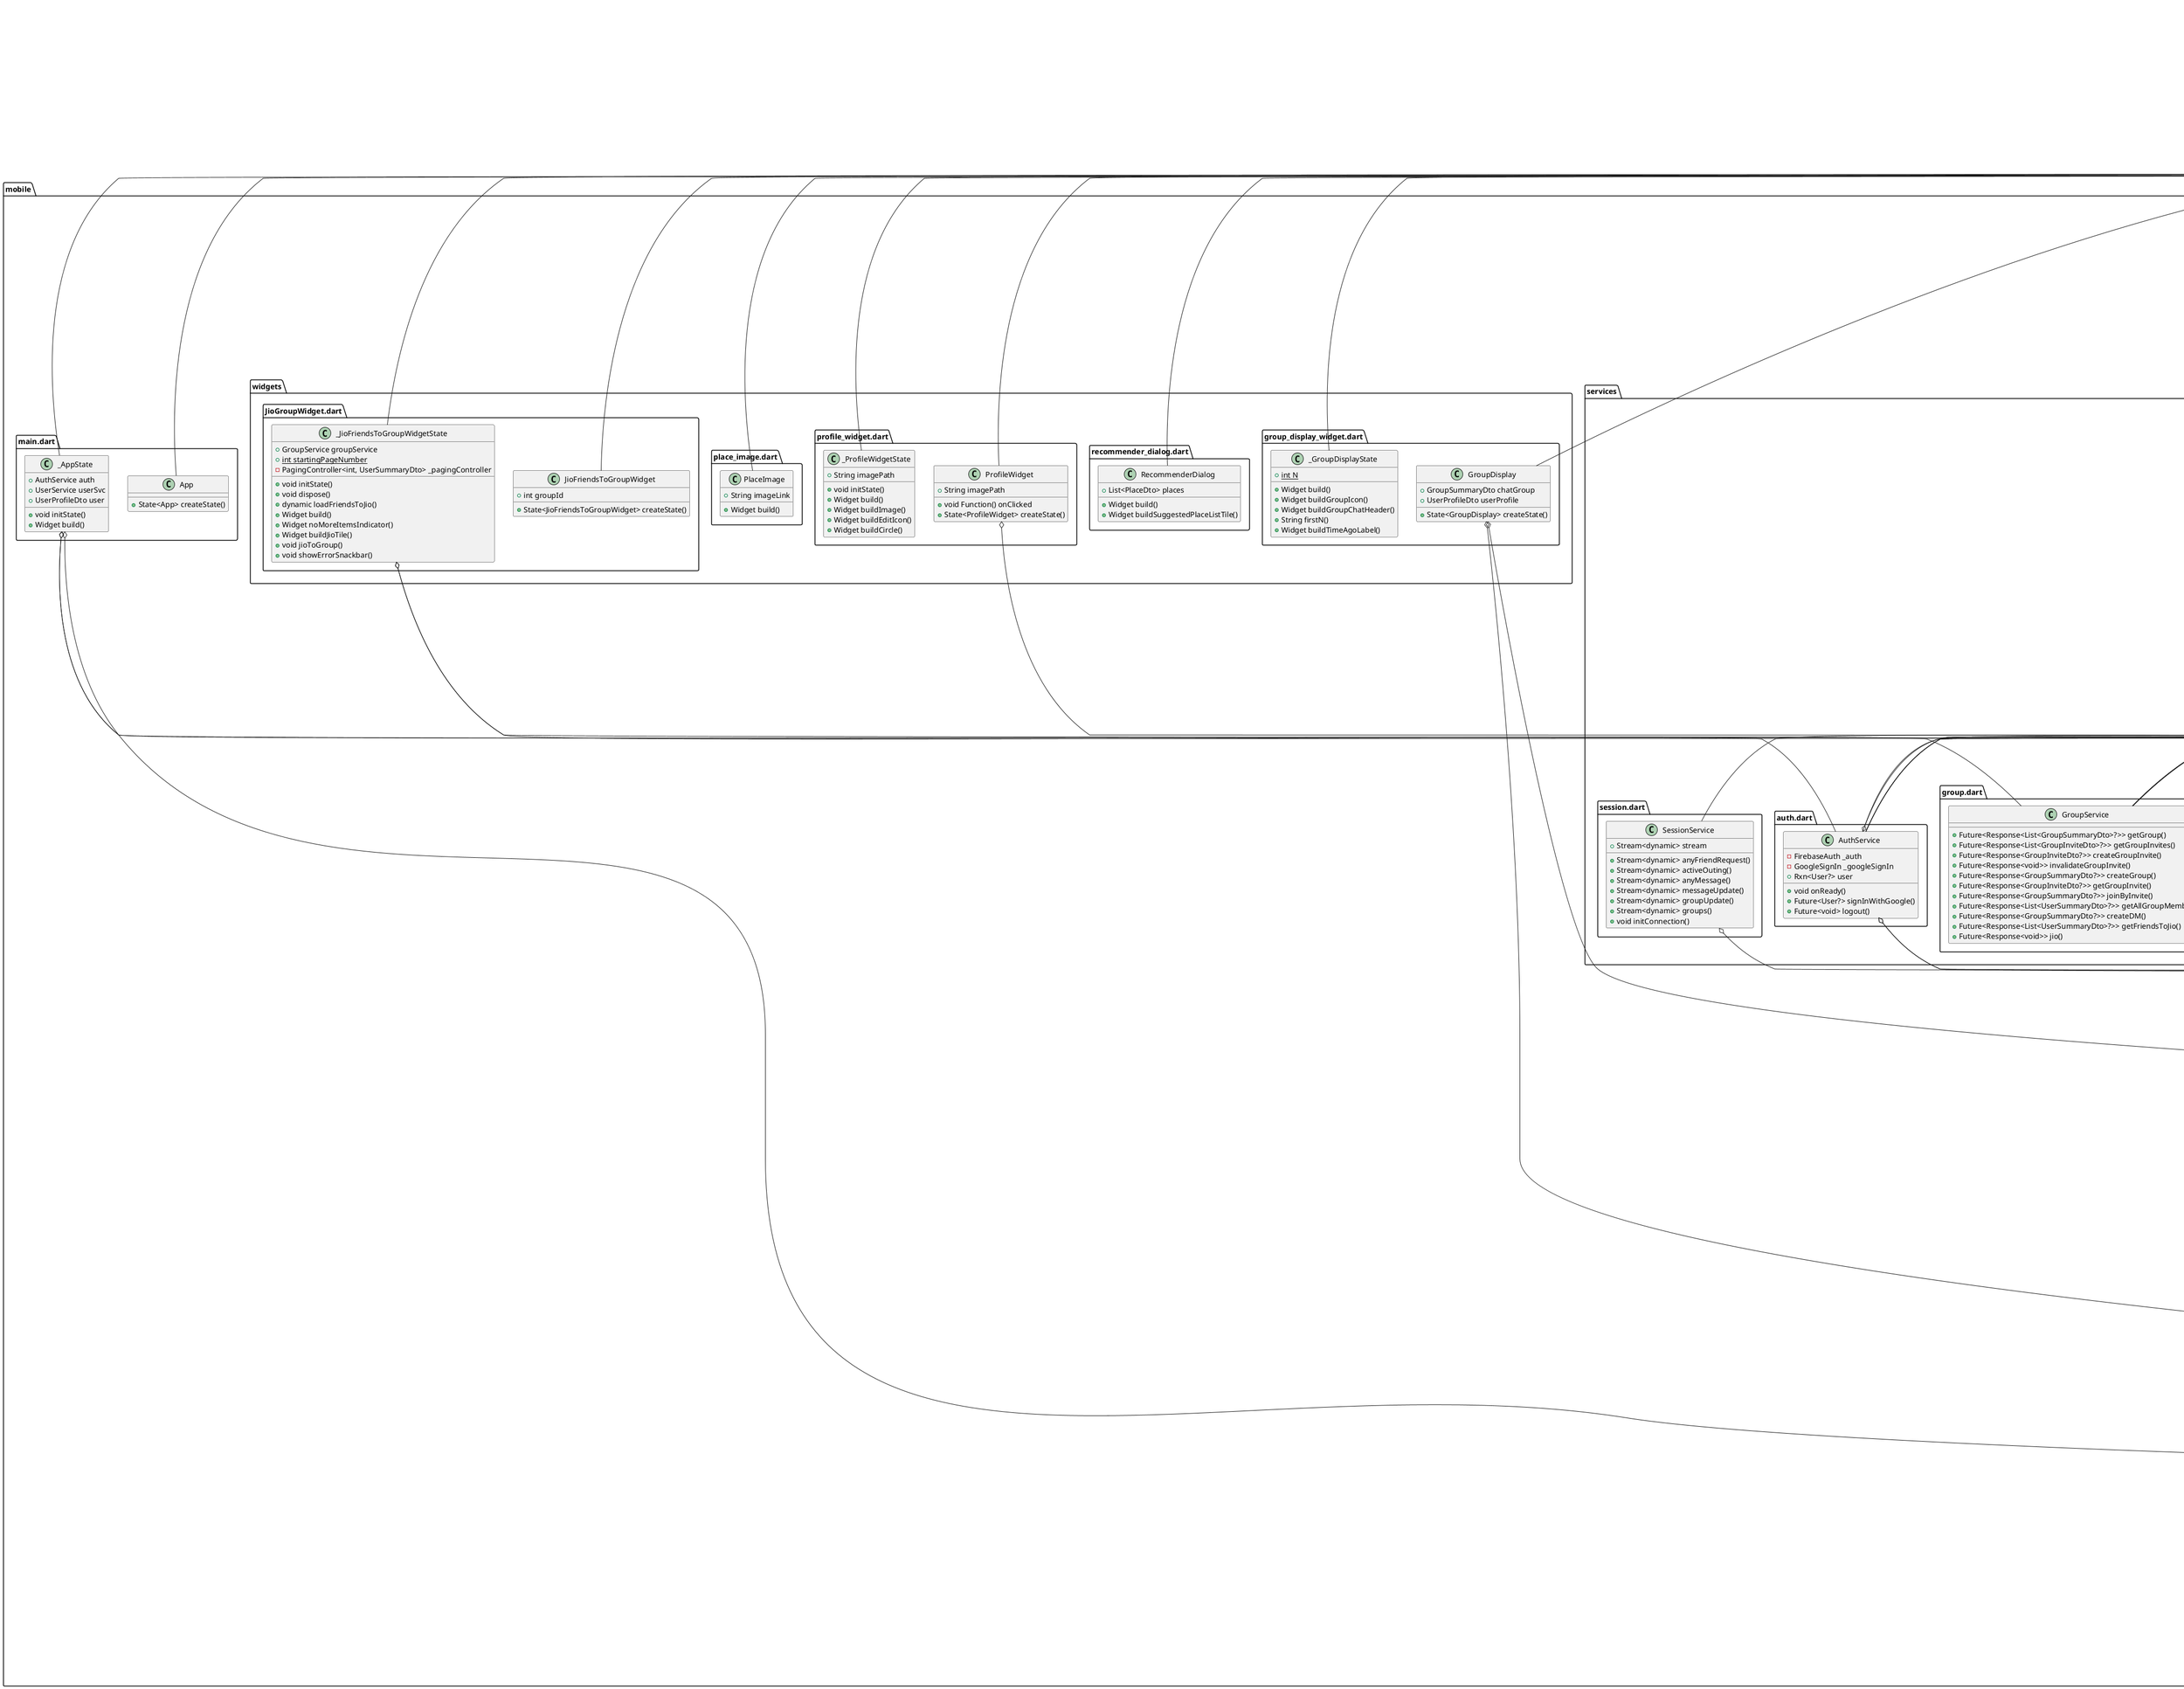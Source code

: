 @startuml
set namespaceSeparator ::

class "mobile::dto::review.dart::CreateReviewDto" {
  +int placeId
  +String content
  +int rating
  +Map<String, dynamic> toJson()
}

class "mobile::dto::review.dart::ReviewDto" {
  +int id
  +UserSummaryDto user
  +PlaceDto placeDto
  +String content
  +int rating
}

"mobile::dto::review.dart::ReviewDto" o-- "mobile::dto::user.dart::UserSummaryDto"
"mobile::dto::review.dart::ReviewDto" o-- "mobile::dto::place.dart::PlaceDto"

class "mobile::dto::review.dart::SearchForReviewsDto" {
  +int placeId
  +int page
  +Map<String, dynamic> toJson()
}

class "mobile::dto::review.dart::SearchForReviewsByUserDto" {
  +int userId
  +int page
  +Map<String, dynamic> toJson()
}

class "mobile::dto::review.dart::GetOverallReviewDto" {
  +int placeId
  +Map<String, dynamic> toJson()
}

class "mobile::dto::review.dart::OverallReviewDto" {
  +double overallRating
  +int numRatings
}

class "mobile::dto::group.dart::GroupSummaryDto" {
  +int id
  +String name
  +String imageLink
  +String description
  +MessageDto? lastSeenMessage
  +int? unreadMessageCount
  +bool isDm
  +Map<String, dynamic> toJson()
}

"mobile::dto::group.dart::GroupSummaryDto" o-- "mobile::dto::chat.dart::MessageDto"

class "mobile::dto::group.dart::CreateGroupDto" {
  +String name
  +String description
  +Uint8List image
  +Map<String, dynamic> toJson()
}

"mobile::dto::group.dart::CreateGroupDto" o-- "dart::typed_data::Uint8List"

class "mobile::dto::group.dart::RefGroupDto" {
  +int groupId
  +Map<String, dynamic> toJson()
}

class "mobile::dto::group.dart::JioFriendsDto" {
  +int groupId
  +int page
  +Map<String, dynamic> toJson()
}

class "mobile::dto::group.dart::JioToGroupDto" {
  +int userId
  +int groupId
  +Map<String, dynamic> toJson()
}

class "mobile::dto::outing.dart::CreateOutingDto" {
  +String name
  +String description
  +int groupId
  +String start
  +String end
  +String voteDeadline
  +Map<String, dynamic> toJson()
}

class "mobile::dto::outing.dart::OutingDto" {
  +int id
  +String name
  +String description
  +int groupId
  +String start
  +String end
  +List<List<OutingStepDto>> steps
  +String voteDeadline
}

class "mobile::dto::outing.dart::GetActiveOutingDto" {
  +int groupId
  +Map<String, dynamic> toJson()
}

class "mobile::dto::user.dart::CreateUserDto" {
  +String name
  +String nickname
  +String gender
  +String town
  +String firebaseToken
  +List<String?> attractions
  +List<String?> food
  +Uint8List image
  +Map<String, dynamic> toJson()
}

"mobile::dto::user.dart::CreateUserDto" o-- "dart::typed_data::Uint8List"

class "mobile::dto::user.dart::CheckUserNameResultDto" {
  +bool isUnique
}

class "mobile::dto::user.dart::UserSummaryDto" {
  +int id
  +String username
  +String name
  +String imageLink
}

class "mobile::dto::user.dart::UserProfileDto" {
  +int id
  +String username
  +String name
  +String imageLink
  +int postCount
  +int reviewCount
  +int friendCount
}

class "mobile::dto::user.dart::SearchUsersDto" {
  +int page
  +String query
  +Map<String, dynamic> toJson()
}

class "mobile::dto::user.dart::UserRefDto" {
  +int id
  +Map<String, dynamic> toJson()
}

class "mobile::dto::outing_step.dart::CreateOutingStepDto" {
  +String description
  +int outingId
  +int placeId
  +String start
  +String end
  +Map<String, dynamic> toJson()
}

class "mobile::dto::outing_step.dart::OutingStepVoteDto" {
  +bool vote
  +UserSummaryDto userSummaryDto
  {static} +List<OutingStepVoteDto> fromJsonToList()
}

"mobile::dto::outing_step.dart::OutingStepVoteDto" o-- "mobile::dto::user.dart::UserSummaryDto"

class "mobile::dto::outing_step.dart::OutingStepDto" {
  +int id
  +int outingId
  +PlaceDto place
  +String description
  +String start
  +String end
  +List<OutingStepVoteDto> outingStepVoteDtos
  {static} +List<List<OutingStepDto>> fromJsonToList()
}

"mobile::dto::outing_step.dart::OutingStepDto" o-- "mobile::dto::place.dart::PlaceDto"

class "mobile::dto::place.dart::Point" {
  +double latitude
  +double longitude
  +Map<String, dynamic> toJson()
}

class "mobile::dto::place.dart::PlaceDto" {
  +int id
  +String name
  +String about
  +String formattedAddress
  +String imageLink
  +String location
  +PlaceType placeType
  +Point position
}

"mobile::dto::place.dart::PlaceDto" o-- "mobile::dto::place.dart::PlaceType"
"mobile::dto::place.dart::PlaceDto" o-- "mobile::dto::place.dart::Point"

class "mobile::dto::place.dart::PlaceType" {
  +int index
  {static} +List<PlaceType> values
  {static} +PlaceType attraction
}

"mobile::dto::place.dart::PlaceType" o-- "mobile::dto::place.dart::PlaceType"
"dart::core::Enum" <|-- "mobile::dto::place.dart::PlaceType"

class "mobile::dto::posts.dart::PostDto" {
  +int id
  +UserSummaryDto user
  +OutingStepDto outingStep
  +String text
  +String imageLink
  +DateTime postedAt
}

"mobile::dto::posts.dart::PostDto" o-- "mobile::dto::user.dart::UserSummaryDto"
"mobile::dto::posts.dart::PostDto" o-- "mobile::dto::outing_step.dart::OutingStepDto"

class "mobile::dto::posts.dart::CreatePostDto" {
  +int outingStepId
  +String text
  +Uint8List image
  +Map<String, dynamic> toJson()
}

"mobile::dto::posts.dart::CreatePostDto" o-- "dart::typed_data::Uint8List"

class "mobile::dto::messages.dart::MessageDto" {
  +int id
  +DateTime sentAt
  +String content
  +UserSummaryDto user
}

"mobile::dto::messages.dart::MessageDto" o-- "mobile::dto::user.dart::UserSummaryDto"

class "mobile::dto::group_invite.dart::GroupInviteDto" {
  +String id
  +DateTime expiry
  +String url
  +num groupId
}

class "mobile::dto::group_invite.dart::CreateGroupInviteDto" {
  +ExpiryOption expiryOption
  +num groupId
  +Map<String, dynamic> toJson()
}

"mobile::dto::group_invite.dart::CreateGroupInviteDto" o-- "mobile::dto::group_invite.dart::ExpiryOption"

class "mobile::dto::group_invite.dart::ExpiryOption" {
  +int index
  {static} +List<ExpiryOption> values
  {static} +ExpiryOption OneHour
}

"mobile::dto::group_invite.dart::ExpiryOption" o-- "mobile::dto::group_invite.dart::ExpiryOption"
"dart::core::Enum" <|-- "mobile::dto::group_invite.dart::ExpiryOption"

class "mobile::dto::friends.dart::FriendRequestDto" {
  +UserSummaryDto from
}

"mobile::dto::friends.dart::FriendRequestDto" o-- "mobile::dto::user.dart::UserSummaryDto"

class "mobile::dto::friends.dart::FriendRequestRefDto" {
  +int userId
  +Map<String, dynamic> toJson()
}

class "mobile::dto::friends.dart::CreateFriendRequestDto" {
  +int userId
  +Map<String, dynamic> toJson()
}

class "mobile::dto::chat.dart::MessageDto" {
  +String content
  +String sentAt
  +UserSummaryDto user
}

"mobile::dto::chat.dart::MessageDto" o-- "mobile::dto::user.dart::UserSummaryDto"

class "mobile::dto::chat.dart::SendMessageDto" {
  +String content
  +int groupId
  +Map<String, dynamic> toJson()
}

class "mobile::utils::time.dart::TimeUtil" {
  {static} +String now()
  {static} +String formatForDto()
  {static} +String formatForGroup()
  {static} +String formatDateTimeForSocialPost()
  {static} +String formatForFrontend()
  {static} +DateTime parseFromDto()
}

class "mobile::utils::errors.dart::ErrorManager" {
  {static} +Future<void> showErrorMessage()
  {static} +Future<void> showError()
}

class "mobile::main.dart::App" {
  +State<App> createState()
}

"flutter::src::widgets::framework.dart::StatefulWidget" <|-- "mobile::main.dart::App"

class "mobile::main.dart::_AppState" {
  +AuthService auth
  +UserService userSvc
  +UserProfileDto user
  +void initState()
  +Widget build()
}

"mobile::main.dart::_AppState" o-- "mobile::services::auth.dart::AuthService"
"mobile::main.dart::_AppState" o-- "mobile::services::user.dart::UserService"
"mobile::main.dart::_AppState" o-- "mobile::dto::user.dart::UserProfileDto"
"flutter::src::widgets::framework.dart::State" <|-- "mobile::main.dart::_AppState"

class "mobile::model::chat_message.dart::ChatMessage" {
  +String content
  +String timestamp
  +int byId
  {static} +ChatMessage fromJson()
}

class "mobile::model::outing_steps.dart::OutingStep" {
  +String name
  +String description
  +String imageUrl
  +String whenTimeStart
  +String whenTimeEnd
  +String estimatedTime
}

class "mobile::model::chat_group.dart::ChatGroup" {
  +String groupId
  +String groupName
  +String mostRecentText
  +String time
  +String photoUrl
  +String description
  +bool isMessageRead
  +List<ChatMessage> messages
  {static} +ChatGroup fromJson()
  {static} +List<ChatMessage> getChatMessages()
  +String toString()
}

class "mobile::model::group.dart::GroupSummaryInfo" {
  +int id
  +String name
  +String description
}

class "mobile::model::group.dart::GroupInfo" {
  +UserSummaryDto owner
  +List<UserSummaryDto> members
  +LocationInfo currentLocation
  +bool isInOuting()
}

"mobile::model::group.dart::GroupInfo" o-- "mobile::dto::user.dart::UserSummaryDto"
"mobile::model::group.dart::GroupInfo" o-- "mobile::model::location.dart::LocationInfo"

class "mobile::model::review_info.dart::ReviewInfo" {
  +UserSummaryDto user
  +String content
  +LocationInfo location
}

"mobile::model::review_info.dart::ReviewInfo" o-- "mobile::dto::user.dart::UserSummaryDto"
"mobile::model::review_info.dart::ReviewInfo" o-- "mobile::model::location.dart::LocationInfo"

class "mobile::model::message.dart::MessageInfo" {
  +String content
}

class "mobile::model::chat_user.dart::ChatUser" {
  +String id
  +String photoUrl
  +String displayName
  +String phoneNumber
  +String aboutMe
  {static} +ChatUser fromJson()
}

class "mobile::model::location.dart::LocationInfo" {
  +String name
  +String imageUrl
}

class "mobile::model::outing_list.dart::Outing" {
  +List<OutingStep> outingSteps
  +int currentOuting
  +String name
  +String description
  +OutingStep getOutingStep()
  +int size()
}

class "mobile::pages::social_feed.dart::SocialFeedPage" {
  +Future<Response<List<PostDto>?>> Function(int) loadPosts
  +State<SocialFeedPage> createState()
}

"mobile::pages::social_feed.dart::SocialFeedPage" o-- "null::Future<Response<List<PostDto>>> Function(int)"
"flutter::src::widgets::framework.dart::StatefulWidget" <|-- "mobile::pages::social_feed.dart::SocialFeedPage"

class "mobile::pages::social_feed.dart::_SocialFeedPageState" {
  +Widget build()
}

"flutter::src::widgets::framework.dart::State" <|-- "mobile::pages::social_feed.dart::_SocialFeedPageState"

class "mobile::pages::social_feed.dart::SocialFeed" {
  +Future<Response<List<PostDto>?>> Function(int) loadPosts
  +State<SocialFeed> createState()
}

"mobile::pages::social_feed.dart::SocialFeed" o-- "null::Future<Response<List<PostDto>>> Function(int)"
"flutter::src::widgets::framework.dart::StatefulWidget" <|-- "mobile::pages::social_feed.dart::SocialFeed"

class "mobile::pages::social_feed.dart::_SocialFeedState" {
  {static} +int startingPageNumber
  -PagingController<int, PostDto> _pagingController
  +void initState()
  +void dispose()
  +void loadPosts()
  +Widget build()
  +Widget noMoreItemsIndicator()
}

"mobile::pages::social_feed.dart::_SocialFeedState" o-- "infinite_scroll_pagination::src::core::paging_controller.dart::PagingController<int, PostDto>"
"flutter::src::widgets::framework.dart::State" <|-- "mobile::pages::social_feed.dart::_SocialFeedState"

class "mobile::pages::social_post.dart::SocialPost" {
  +PostDto post
  +OutingService outingSvc
  +String formatHeaderContent()
  +Widget buildHeader()
  +Widget buildPicture()
  +Widget buildContent()
  +Widget buildText()
  +Widget build()
}

"mobile::pages::social_post.dart::SocialPost" o-- "mobile::dto::posts.dart::PostDto"
"mobile::pages::social_post.dart::SocialPost" o-- "mobile::services::outing.dart::OutingService"
"flutter::src::widgets::framework.dart::StatelessWidget" <|-- "mobile::pages::social_post.dart::SocialPost"

class "mobile::pages::find_place.dart::FindPlaceWidget" {
  +State<FindPlaceWidget> createState()
}

"flutter::src::widgets::framework.dart::StatefulWidget" <|-- "mobile::pages::find_place.dart::FindPlaceWidget"

class "mobile::pages::find_place.dart::_FindPlaceWidgetState" {
  +PlaceService placeService
  +TextEditingController queryController
  +List<PlaceDto>? results
  +int page
  +dynamic loadResults()
  +dynamic loadResultsForPage()
  +Widget build()
  +Widget buildPlaceMiniTile()
}

"mobile::pages::find_place.dart::_FindPlaceWidgetState" o-- "mobile::services::place.dart::PlaceService"
"mobile::pages::find_place.dart::_FindPlaceWidgetState" o-- "flutter::src::widgets::editable_text.dart::TextEditingController"
"flutter::src::widgets::framework.dart::State" <|-- "mobile::pages::find_place.dart::_FindPlaceWidgetState"

class "mobile::pages::create_group.dart::CreateGroupPage" {
  +UserProfileDto userProfile
  +State<CreateGroupPage> createState()
}

"mobile::pages::create_group.dart::CreateGroupPage" o-- "mobile::dto::user.dart::UserProfileDto"
"flutter::src::widgets::framework.dart::StatefulWidget" <|-- "mobile::pages::create_group.dart::CreateGroupPage"

class "mobile::pages::create_group.dart::_CreateGroupPageState" {
  +GroupService groupService
  +String createGroupName
  +String createGroupDescription
  -GlobalKey<FormFieldState<dynamic>> _groupNameKey
  -GlobalKey<FormFieldState<dynamic>> _groupDescKey
  -Uint8List _imageBytes
  +Size size
  +EdgeInsets textPadding
  +void initState()
  +Widget build()
  +void createGroup()
  +Widget buildCreateGroupNameTextBox()
  +Widget buildCreateGroupDescTextBox()
  +Widget buildCreateGroupConfirmationButton()
  +Widget buildUserImagePicker()
}

"mobile::pages::create_group.dart::_CreateGroupPageState" o-- "mobile::services::group.dart::GroupService"
"mobile::pages::create_group.dart::_CreateGroupPageState" o-- "flutter::src::widgets::framework.dart::GlobalKey<FormFieldState<dynamic>>"
"mobile::pages::create_group.dart::_CreateGroupPageState" o-- "dart::typed_data::Uint8List"
"mobile::pages::create_group.dart::_CreateGroupPageState" o-- "dart::ui::Size"
"mobile::pages::create_group.dart::_CreateGroupPageState" o-- "flutter::src::painting::edge_insets.dart::EdgeInsets"
"flutter::src::widgets::framework.dart::State" <|-- "mobile::pages::create_group.dart::_CreateGroupPageState"

class "mobile::pages::home.dart::HomePage" {
  +UserProfileDto userProfile
  +State<HomePage> createState()
}

"mobile::pages::home.dart::HomePage" o-- "mobile::dto::user.dart::UserProfileDto"
"flutter::src::widgets::framework.dart::StatefulWidget" <|-- "mobile::pages::home.dart::HomePage"

class "mobile::pages::home.dart::_HomePageWidgetState" {
  -int _selectedIndex
  +int currentIndex
  +PostService postService
  -void _onItemTapped()
  +void initState()
  +Future<Response<List<PostDto>?>> loadPosts()
  +Widget getPage()
  +Widget build()
}

"mobile::pages::home.dart::_HomePageWidgetState" o-- "mobile::services::posts.dart::PostService"
"flutter::src::widgets::framework.dart::State" <|-- "mobile::pages::home.dart::_HomePageWidgetState"

class "mobile::pages::take_picture_screen.dart::TakePictureScreen" {
  +CameraDescription camera
  +State<TakePictureScreen> createState()
}

"mobile::pages::take_picture_screen.dart::TakePictureScreen" o-- "camera_platform_interface::src::types::camera_description.dart::CameraDescription"
"flutter::src::widgets::framework.dart::StatefulWidget" <|-- "mobile::pages::take_picture_screen.dart::TakePictureScreen"

class "mobile::pages::take_picture_screen.dart::_TakePictureScreenState" {
  -CameraController _controller
  -Future<void> _initializeControllerFuture
  +void initState()
  +void dispose()
  +Widget build()
}

"mobile::pages::take_picture_screen.dart::_TakePictureScreenState" o-- "camera::src::camera_controller.dart::CameraController"
"flutter::src::widgets::framework.dart::State" <|-- "mobile::pages::take_picture_screen.dart::_TakePictureScreenState"

class "mobile::pages::place_profile_page.dart::PlaceProfilePage" {
  {static} +int MAX_RATING
  +PlaceDto place
  +State<PlaceProfilePage> createState()
}

"mobile::pages::place_profile_page.dart::PlaceProfilePage" o-- "mobile::dto::place.dart::PlaceDto"
"flutter::src::widgets::framework.dart::StatefulWidget" <|-- "mobile::pages::place_profile_page.dart::PlaceProfilePage"

class "mobile::pages::place_profile_page.dart::_PlaceProfilePageState" {
  +ReviewService reviewService
  +OverallReviewDto? overallReviewDto
  +List<ReviewDto> reviews
  +int page
  +TextEditingController textController
  -GlobalKey<FormState> _formKey
  {static} +double EMPTY_RATING
  -double _rating
  {static} +TextStyle OVERALL_RATING_STYLE
  {static} +TextStyle NUM_RATINGS_STYLE
  +Size size
  +void initState()
  +dynamic getOverallReview()
  +dynamic loadReviews()
  +Widget build()
  +Widget buildAboutPlace()
  +Widget buildContent()
  +Widget buildReviewsList()
  +Widget buildReviewListTile()
  +Widget buildReviewDialog()
  +Widget buildButtonBar()
  +Widget buildNavigationButtons()
  +Widget buildWriteReviewButton()
  +Widget buildReviewForm()
  +Future<bool> submitReview()
  +Widget buildEmptyContentWidget()
  +Widget buildRatingWidget()
  +Widget buildRatingBar()
}

"mobile::pages::place_profile_page.dart::_PlaceProfilePageState" o-- "mobile::services::reviews.dart::ReviewService"
"mobile::pages::place_profile_page.dart::_PlaceProfilePageState" o-- "mobile::dto::review.dart::OverallReviewDto"
"mobile::pages::place_profile_page.dart::_PlaceProfilePageState" o-- "flutter::src::widgets::editable_text.dart::TextEditingController"
"mobile::pages::place_profile_page.dart::_PlaceProfilePageState" o-- "flutter::src::widgets::framework.dart::GlobalKey<FormState>"
"mobile::pages::place_profile_page.dart::_PlaceProfilePageState" o-- "flutter::src::painting::text_style.dart::TextStyle"
"mobile::pages::place_profile_page.dart::_PlaceProfilePageState" o-- "dart::ui::Size"
"flutter::src::widgets::framework.dart::State" <|-- "mobile::pages::place_profile_page.dart::_PlaceProfilePageState"

class "mobile::pages::friend_components.dart::FriendComponents" {
  {static} +Widget buildFriendTile()
}

class "mobile::pages::groups_page.dart::GroupsPage" {
  +State<GroupsPage> createState()
}

"flutter::src::widgets::framework.dart::StatefulWidget" <|-- "mobile::pages::groups_page.dart::GroupsPage"

class "mobile::pages::groups_page.dart::_GroupsPageState" {
  +GroupService groupService
  +UserService userService
  +List<GroupSummaryDto> allGroupDtos
  +List<GroupSummaryDto> currentGroupDtos
  +List<ChatGroup> allGroups
  +List<ChatGroup> groups
  +UserProfileDto userProfile
  +int sortFunction()
  +void initState()
  +void dispose()
  +void loadUserInfo()
  +void updateGroups()
  +Widget build()
  +Widget buildHeader()
  +Widget buildSearchBar()
  -void _runFilter()
  +Widget createAddGroupButton()
  +Widget buildGroups()
}

"mobile::pages::groups_page.dart::_GroupsPageState" o-- "mobile::services::group.dart::GroupService"
"mobile::pages::groups_page.dart::_GroupsPageState" o-- "mobile::services::user.dart::UserService"
"mobile::pages::groups_page.dart::_GroupsPageState" o-- "mobile::dto::user.dart::UserProfileDto"
"flutter::src::widgets::framework.dart::State" <|-- "mobile::pages::groups_page.dart::_GroupsPageState"

class "mobile::pages::view_all_outings.dart::ViewAllOutingsPage" {
  +List<OutingDto> pastOutings
  +State<ViewAllOutingsPage> createState()
}

"flutter::src::widgets::framework.dart::StatefulWidget" <|-- "mobile::pages::view_all_outings.dart::ViewAllOutingsPage"

class "mobile::pages::view_all_outings.dart::_ViewAllOutingsPageState" {
  +Widget build()
  +dynamic fmtDate()
  +DateTime pdate()
  +Widget buildOutingCard()
}

"flutter::src::widgets::framework.dart::State" <|-- "mobile::pages::view_all_outings.dart::_ViewAllOutingsPageState"

class "mobile::pages::friends_page.dart::FriendsPage" {
  +int userId
  +State<FriendsPage> createState()
}

"flutter::src::widgets::framework.dart::StatefulWidget" <|-- "mobile::pages::friends_page.dart::FriendsPage"

class "mobile::pages::friends_page.dart::_FriendsPageState" {
  +FriendService friendService
  -List<UserSummaryDto> _friends
  +StreamSubscription<dynamic>? friendRequestSubscriber
  +int currentPage
  +void initState()
  +void dispose()
  -void _loadFriends()
  +Widget build()
  +Widget buildFriendRequestsButton()
  +Widget buildAddFriendButton()
  -void _navigateAndRefresh()
  +Widget buildNoFriendsWidget()
  +Widget buildFriendsList()
}

"mobile::pages::friends_page.dart::_FriendsPageState" o-- "mobile::services::friends.dart::FriendService"
"mobile::pages::friends_page.dart::_FriendsPageState" o-- "dart::async::StreamSubscription<dynamic>"
"flutter::src::widgets::framework.dart::State" <|-- "mobile::pages::friends_page.dart::_FriendsPageState"

class "mobile::pages::friends_page.dart::FriendSearch" {
  +UserService userService
  +FriendService friendService
  +List<UserSummaryDto> results
  {static} +String pending
  {static} +String isSameUser
  {static} +String friendReqExists
  +List<Widget>? buildActions()
  +Widget? buildLeading()
  +Widget buildResults()
  +Widget buildErrorResults()
  +Widget buildNoResults()
  +Widget buildSearchResults()
  +void searchFriends()
  +Widget buildSuggestions()
  +Widget buildUserListTile()
  +Widget buildUserRequestDialog()
  +void sendFriendRequest()
  +void triggerSnackBar()
  +Widget buildUserAvatar()
}

"mobile::pages::friends_page.dart::FriendSearch" o-- "mobile::services::user.dart::UserService"
"mobile::pages::friends_page.dart::FriendSearch" o-- "mobile::services::friends.dart::FriendService"
"flutter::src::material::search.dart::SearchDelegate" <|-- "mobile::pages::friends_page.dart::FriendSearch"

class "mobile::pages::group_chat_page.dart::GroupChatPage" {
  +GroupSummaryDto chatGroup
  +UserProfileDto userProfile
  +State<GroupChatPage> createState()
}

"mobile::pages::group_chat_page.dart::GroupChatPage" o-- "mobile::dto::group.dart::GroupSummaryDto"
"mobile::pages::group_chat_page.dart::GroupChatPage" o-- "mobile::dto::user.dart::UserProfileDto"
"flutter::src::widgets::framework.dart::StatefulWidget" <|-- "mobile::pages::group_chat_page.dart::GroupChatPage"

class "mobile::pages::group_chat_page.dart::_GroupChatPageState" {
  +MessageService messageService
  +OutingService outingService
  +GroupService groupService
  +List<MessageDto> messages
  +OutingDto? activeOuting
  +List<OutingDto> outings
  +ExpiryOption expiryOption
  +List<UserSummaryDto> groupMembers
  +ScrollController scrollController
  +StreamSubscription<dynamic>? messagesForGroupSub
  +StreamSubscription<dynamic>? membersForGroupSub
  {static} +String ABOUT
  {static} +String SEE_PAST_OUTINGS
  {static} +String INVITE_LINK
  {static} +String JIO
  {static} +String KICK
  {static} +String LEAVE
  +void initState()
  +void dispose()
  +void updateMessages()
  +void updateMembers()
  +Future<Response<List<UserSummaryDto>?>> getGroupMembers()
  +Widget build()
  +Widget buildPage()
  +AppBar buildAppBar()
  +Widget buildGroupProfileDialog()
  +Widget buildGroupMemberList()
  +void handleProfile()
  +Widget buildGroupTitle()
  +UserSummaryDto getFriend()
  +Widget buildMenuOptions()
  +List<PopupMenuItem<String>> buildPopUpMenuItems()
  +Widget buildCreateGroupInviteWidget()
  +Widget buildJioGroupWidget()
  +void createGroupInvite()
  +void viewPastOutings()
  +void sendMessage()
}

"mobile::pages::group_chat_page.dart::_GroupChatPageState" o-- "mobile::services::message.dart::MessageService"
"mobile::pages::group_chat_page.dart::_GroupChatPageState" o-- "mobile::services::outing.dart::OutingService"
"mobile::pages::group_chat_page.dart::_GroupChatPageState" o-- "mobile::services::group.dart::GroupService"
"mobile::pages::group_chat_page.dart::_GroupChatPageState" o-- "mobile::dto::outing.dart::OutingDto"
"mobile::pages::group_chat_page.dart::_GroupChatPageState" o-- "mobile::dto::group_invite.dart::ExpiryOption"
"mobile::pages::group_chat_page.dart::_GroupChatPageState" o-- "flutter::src::widgets::scroll_controller.dart::ScrollController"
"mobile::pages::group_chat_page.dart::_GroupChatPageState" o-- "dart::async::StreamSubscription<dynamic>"
"flutter::src::widgets::framework.dart::State" <|-- "mobile::pages::group_chat_page.dart::_GroupChatPageState"

class "mobile::pages::create_outing_page.dart::CreateOutingPage" {
  +int groupId
  +State<CreateOutingPage> createState()
}

"flutter::src::widgets::framework.dart::StatefulWidget" <|-- "mobile::pages::create_outing_page.dart::CreateOutingPage"

class "mobile::pages::create_outing_page.dart::_CreateOutingPageState" {
  +String outingName
  +String outingDesc
  +DateTimeRange? range
  +DateTime? voteDeadline
  +OutingService outingService
  -GlobalKey<FormFieldState<dynamic>> _nameKey
  -GlobalKey<FormFieldState<dynamic>> _descKey
  +OutingDto outing
  +EdgeInsets textPadding
  +Icon before
  +Icon next
  +Widget build()
  +Widget buildFirstPage()
  +Widget buildOutingNameTextBox()
  +Widget buildSelectVoteDeadlineButton()
  +Widget buildOutingDescriptionTextBox()
  +Widget buildDateRangeButton()
  +Widget buildCreateOutingButton()
  +Future<void> createOuting()
}

"mobile::pages::create_outing_page.dart::_CreateOutingPageState" o-- "flutter::src::material::date.dart::DateTimeRange"
"mobile::pages::create_outing_page.dart::_CreateOutingPageState" o-- "mobile::services::outing.dart::OutingService"
"mobile::pages::create_outing_page.dart::_CreateOutingPageState" o-- "flutter::src::widgets::framework.dart::GlobalKey<FormFieldState<dynamic>>"
"mobile::pages::create_outing_page.dart::_CreateOutingPageState" o-- "mobile::dto::outing.dart::OutingDto"
"mobile::pages::create_outing_page.dart::_CreateOutingPageState" o-- "flutter::src::painting::edge_insets.dart::EdgeInsets"
"mobile::pages::create_outing_page.dart::_CreateOutingPageState" o-- "flutter::src::widgets::icon.dart::Icon"
"flutter::src::widgets::framework.dart::State" <|-- "mobile::pages::create_outing_page.dart::_CreateOutingPageState"

class "mobile::pages::outing_page.dart::OutingPage" {
  +OutingDto outing
  +bool isActive
  +State<OutingPage> createState()
}

"mobile::pages::outing_page.dart::OutingPage" o-- "mobile::dto::outing.dart::OutingDto"
"flutter::src::widgets::framework.dart::StatefulWidget" <|-- "mobile::pages::outing_page.dart::OutingPage"

class "mobile::pages::outing_page.dart::_OutingPageState" {
  +int currentVote
  +OutingDto outing
  +bool isActive
  +UserProfileDto thisUser
  +UserService userSvc
  +OutingService outingSvc
  +DateTime currentTime
  +bool showVoting
  +StreamSubscription<dynamic>? timerWaitStream
  +StreamSubscription<dynamic>? actingOutingChangeSub
  +double bottomPadding
  {static} +TextStyle titleStyle
  +void initState()
  +void updateShowVoting()
  +void dispose()
  +dynamic fmtDate()
  +DateTime pdate()
  +Widget buildOutingStepHelp()
  +Widget build()
  +Widget buildVoteDeadlineTimeline()
  +Widget buildOutingStepTimelineTileConflicts()
  +String fmtDateTime()
  +String fmtTime()
  +String dur()
  +String durTill()
  +Widget buildOutingStepTimelineTileNoConflicts()
  +Widget buildVotePart()
  +Widget buildOutingStepCard()
  +Widget buildBottomComponent()
  +Widget buildOutingStepListTileComponent()
  +Widget buildPlaceAddressListTileComponent()
  +Widget buildPlaceImageListTileComponent()
  +Widget buildNotYet()
  +Widget buildInProgressPart()
  +Widget buildStatusPart()
  +Future<void> createPost()
  +Widget buildCompletedPart()
  +Widget buildVoteCompletePart()
  +Widget buildOutingStepTimelineTile()
}

"mobile::pages::outing_page.dart::_OutingPageState" o-- "mobile::dto::outing.dart::OutingDto"
"mobile::pages::outing_page.dart::_OutingPageState" o-- "mobile::dto::user.dart::UserProfileDto"
"mobile::pages::outing_page.dart::_OutingPageState" o-- "mobile::services::user.dart::UserService"
"mobile::pages::outing_page.dart::_OutingPageState" o-- "mobile::services::outing.dart::OutingService"
"mobile::pages::outing_page.dart::_OutingPageState" o-- "dart::async::StreamSubscription<dynamic>"
"mobile::pages::outing_page.dart::_OutingPageState" o-- "flutter::src::painting::text_style.dart::TextStyle"
"flutter::src::widgets::framework.dart::State" <|-- "mobile::pages::outing_page.dart::_OutingPageState"

class "mobile::pages::dev_panel.dart::DevPanelPage" {
  +State<DevPanelPage> createState()
}

"flutter::src::widgets::framework.dart::StatefulWidget" <|-- "mobile::pages::dev_panel.dart::DevPanelPage"

class "mobile::pages::dev_panel.dart::_DevPanelPageState" {
  +AuthService auth
  +UserService user
  +DevPanelService devPanel
  +void initState()
  +Widget build()
  +Widget authWidget()
  +Widget authLoginWidget()
  +Widget authInfoWidget()
}

"mobile::pages::dev_panel.dart::_DevPanelPageState" o-- "mobile::services::auth.dart::AuthService"
"mobile::pages::dev_panel.dart::_DevPanelPageState" o-- "mobile::services::user.dart::UserService"
"mobile::pages::dev_panel.dart::_DevPanelPageState" o-- "mobile::services::dev_panel.dart::DevPanelService"
"flutter::src::widgets::framework.dart::State" <|-- "mobile::pages::dev_panel.dart::_DevPanelPageState"

class "mobile::pages::create_outing_step_page.dart::CreateOutingStepPage" {
  +OutingDto outing
  +PlaceDto? recentPlace
  +State<CreateOutingStepPage> createState()
}

"mobile::pages::create_outing_step_page.dart::CreateOutingStepPage" o-- "mobile::dto::outing.dart::OutingDto"
"mobile::pages::create_outing_step_page.dart::CreateOutingStepPage" o-- "mobile::dto::place.dart::PlaceDto"
"flutter::src::widgets::framework.dart::StatefulWidget" <|-- "mobile::pages::create_outing_step_page.dart::CreateOutingStepPage"

class "mobile::pages::create_outing_step_page.dart::_CreateOutingStepPageState" {
  +String stepDesc
  +DateTime? date
  +TimeRange? timeRange
  +PlaceDto? place
  +OutingService outingService
  +PlaceService placeService
  -GlobalKey<FormFieldState<dynamic>> _descKey
  +EdgeInsets defaultMargin
  {static} +String ERROR_STATUS
  {static} +String ERROR_FINDING
  +List<PlaceDto> foodSuggestions
  +List<PlaceDto> attractionSuggestions
  {static} +double title_gap
  +void initState()
  +dynamic initGeolocator()
  +Widget build()
  +Widget buildFirstPage()
  +Widget buildOutingDescriptionTextBox()
  +Widget buildPlaceSelectionButton()
  +Widget buildSelectPlaceCard()
  +Widget buildChosenPlaceCard()
  +Widget buildSuggestionButton()
  +Widget buildFutureRecommender()
  +Future<Response<List<PlaceDto>?>> getSuggestions()
  +Widget showErrorDialog()
  +Widget buildSuggestionDialog()
  +Widget searchChoosePlaceDialog()
  +dynamic fmtDate()
  +Widget buildDatetimeRangeButton()
  +Widget buildCreateOutingStepButton()
  +Future<void> createOutingStep()
}

"mobile::pages::create_outing_step_page.dart::_CreateOutingStepPageState" o-- "time_range_picker::src::utils.dart::TimeRange"
"mobile::pages::create_outing_step_page.dart::_CreateOutingStepPageState" o-- "mobile::dto::place.dart::PlaceDto"
"mobile::pages::create_outing_step_page.dart::_CreateOutingStepPageState" o-- "mobile::services::outing.dart::OutingService"
"mobile::pages::create_outing_step_page.dart::_CreateOutingStepPageState" o-- "mobile::services::place.dart::PlaceService"
"mobile::pages::create_outing_step_page.dart::_CreateOutingStepPageState" o-- "flutter::src::widgets::framework.dart::GlobalKey<FormFieldState<dynamic>>"
"mobile::pages::create_outing_step_page.dart::_CreateOutingStepPageState" o-- "flutter::src::painting::edge_insets.dart::EdgeInsets"
"flutter::src::widgets::framework.dart::State" <|-- "mobile::pages::create_outing_step_page.dart::_CreateOutingStepPageState"

class "mobile::pages::sign_in.dart::SignInPage" {
  +State<SignInPage> createState()
}

"flutter::src::widgets::framework.dart::StatefulWidget" <|-- "mobile::pages::sign_in.dart::SignInPage"

class "mobile::pages::sign_in.dart::_SignInPageState" {
  +Widget build()
}

"flutter::src::widgets::framework.dart::State" <|-- "mobile::pages::sign_in.dart::_SignInPageState"

class "mobile::pages::sign_in.dart::GoogleSignIn" {
  +GoogleSignInState createState()
}

"flutter::src::widgets::framework.dart::StatefulWidget" <|-- "mobile::pages::sign_in.dart::GoogleSignIn"

class "mobile::pages::sign_in.dart::GoogleSignInState" {
  +bool isLoading
  +AuthService auth
  +UserService userSvc
  +void initState()
  +Widget build()
}

"mobile::pages::sign_in.dart::GoogleSignInState" o-- "mobile::services::auth.dart::AuthService"
"mobile::pages::sign_in.dart::GoogleSignInState" o-- "mobile::services::user.dart::UserService"
"flutter::src::widgets::framework.dart::State" <|-- "mobile::pages::sign_in.dart::GoogleSignInState"

class "mobile::pages::sign_up.dart::SignUpPage" {
  +State<SignUpPage> createState()
}

"flutter::src::widgets::framework.dart::StatefulWidget" <|-- "mobile::pages::sign_up.dart::SignUpPage"

class "mobile::pages::sign_up.dart::Debouncer" {
  +int milliseconds
  -Timer? _timer
  +dynamic run()
}

"mobile::pages::sign_up.dart::Debouncer" o-- "dart::async::Timer"

class "mobile::pages::sign_up.dart::_SignUpPageState" {
  -int _formIndex
  +MiscService misc
  +UserService user
  +AuthService auth
  +List<String> towns
  +List<String> genders
  +List<String> attractionTags
  +List<String> foodTags
  +Icon before
  +Icon next
  -Debouncer _usernameDebouncer
  -String? _usernameError
  -String _name
  -String _username
  -String _gender
  -String _town
  -Uint8List _imageBytes
  -List<String?> _attractions
  -List<String?> _food
  +bool attractionsFilledIn
  +bool foodFilledIn
  +bool isFilledIn
  +FutureGroup<Response<List<String>?>> futureGroup
  +Future<Response<List<String>?>> townList
  +Future<Response<List<String>?>> genderList
  +Future<Response<List<String>?>> foodList
  +Future<Response<List<String>?>> attractionList
  +void initState()
  +void refresh()
  +Widget build()
  +void checkStatus()
  +void initializeLateVariables()
  +Widget futureBuilderWelcomePage()
  +Widget buildWelcomePage()
  +Widget buildAccountDetails()
  +Widget buildUserProfile()
  +Widget buildUserImagePickerPage()
  +Widget buildConfirmationPage()
  +Widget buildConfirmationUserDetails()
  +Widget buildAttractionsConfirmationBox()
  +Widget buildAttractionsChipsDisplay()
  +Widget buildFoodConfirmationBox()
  +Widget buildFoodChipsDisplay()
  +void registerUser()
  +Widget buildConfirmationButton()
}

"mobile::pages::sign_up.dart::_SignUpPageState" o-- "mobile::services::misc.dart::MiscService"
"mobile::pages::sign_up.dart::_SignUpPageState" o-- "mobile::services::user.dart::UserService"
"mobile::pages::sign_up.dart::_SignUpPageState" o-- "mobile::services::auth.dart::AuthService"
"mobile::pages::sign_up.dart::_SignUpPageState" o-- "flutter::src::widgets::icon.dart::Icon"
"mobile::pages::sign_up.dart::_SignUpPageState" o-- "mobile::pages::sign_up.dart::Debouncer"
"mobile::pages::sign_up.dart::_SignUpPageState" o-- "dart::typed_data::Uint8List"
"mobile::pages::sign_up.dart::_SignUpPageState" o-- "async::src::future_group.dart::FutureGroup<Response<List<String>>>"
"flutter::src::widgets::framework.dart::State" <|-- "mobile::pages::sign_up.dart::_SignUpPageState"

class "mobile::pages::sign_up.dart::CustomText" {
  +String tag
  +String value
  +String failure
  +Widget build()
}

"flutter::src::widgets::framework.dart::StatelessWidget" <|-- "mobile::pages::sign_up.dart::CustomText"

class "mobile::pages::sign_up_components::fadeindexedstack.dart::FadeIndexedStack" {
  +int index
  +List<Widget> children
  +Duration duration
  +_FadeIndexedStackState createState()
}

"flutter::src::widgets::framework.dart::StatefulWidget" <|-- "mobile::pages::sign_up_components::fadeindexedstack.dart::FadeIndexedStack"

class "mobile::pages::sign_up_components::fadeindexedstack.dart::_FadeIndexedStackState" {
  -AnimationController _controller
  +void didUpdateWidget()
  +void initState()
  +void dispose()
  +Widget build()
}

"mobile::pages::sign_up_components::fadeindexedstack.dart::_FadeIndexedStackState" o-- "flutter::src::animation::animation_controller.dart::AnimationController"
"flutter::src::widgets::framework.dart::State" <|-- "mobile::pages::sign_up_components::fadeindexedstack.dart::_FadeIndexedStackState"
"flutter::src::widgets::ticker_provider.dart::SingleTickerProviderStateMixin" <|-- "mobile::pages::sign_up_components::fadeindexedstack.dart::_FadeIndexedStackState"

class "mobile::pages::sign_up_components::sign_up_welcome.dart::SignUpWelcome" {
  +Widget build()
}

"flutter::src::widgets::framework.dart::StatelessWidget" <|-- "mobile::pages::sign_up_components::sign_up_welcome.dart::SignUpWelcome"

class "mobile::pages::chat_components.dart::ChatComponents" {
  {static} +Color USER_MESSAGE_BACKGROUND
  {static} +Color USER_NAME
  {static} +Color OTHER_MESSAGE_BACKGROUND
  {static} +Color OTHER_NAME
  {static} +Color TEXT_COLOR
  {static} +Color TIMESTAMP_COLOR
  {static} +double verticalPadding
  {static} +Widget buildMessageList()
  {static} +Widget buildMessage()
  {static} +Widget buildUserAvatar()
  {static} +Widget buildMessageBodyComponent()
  {static} +Widget buildMessageUserComponent()
  {static} +Widget buildMessageTimestampComponent()
  {static} +Widget buildInputWidget()
}

"mobile::pages::chat_components.dart::ChatComponents" o-- "dart::ui::Color"

class "mobile::pages::friend_requests_page.dart::FriendRequestPage" {
  +int userId
  +State<FriendRequestPage> createState()
}

"flutter::src::widgets::framework.dart::StatefulWidget" <|-- "mobile::pages::friend_requests_page.dart::FriendRequestPage"

class "mobile::pages::friend_requests_page.dart::_FriendRequestPageState" {
  +FriendService friendService
  -List<FriendRequestDto> _friendRequests
  +StreamSubscription<dynamic>? friendRequestSubscriber
  +int pageNumber
  +void initState()
  +void dispose()
  -void _loadFriendRequests()
  +Widget build()
  +Widget buildContent()
  +Widget buildGridView()
  +Widget buildFriendRequestGridViewItem()
  +void approveFriendRequest()
  +void rejectFriendRequest()
}

"mobile::pages::friend_requests_page.dart::_FriendRequestPageState" o-- "mobile::services::friends.dart::FriendService"
"mobile::pages::friend_requests_page.dart::_FriendRequestPageState" o-- "dart::async::StreamSubscription<dynamic>"
"flutter::src::widgets::framework.dart::State" <|-- "mobile::pages::friend_requests_page.dart::_FriendRequestPageState"

class "mobile::pages::create_post.dart::CreatePostPage" {
  +int outingStepId
  +State<CreatePostPage> createState()
}

"flutter::src::widgets::framework.dart::StatefulWidget" <|-- "mobile::pages::create_post.dart::CreatePostPage"

class "mobile::pages::create_post.dart::_CreatePostPageState" {
  -Uint8List? _imageBytes
  +TextEditingController titleController
  +PostService postSvc
  +Widget build()
  +Widget buildTitleInputWidget()
  +Widget buildImageWidget()
  +Widget buildConfirmationWidget()
  +void obtainImage()
  +Widget buildImageChoice()
  +void showErrorSnackbar()
  +void showOkSnackbar()
}

"mobile::pages::create_post.dart::_CreatePostPageState" o-- "dart::typed_data::Uint8List"
"mobile::pages::create_post.dart::_CreatePostPageState" o-- "flutter::src::widgets::editable_text.dart::TextEditingController"
"mobile::pages::create_post.dart::_CreatePostPageState" o-- "mobile::services::posts.dart::PostService"
"flutter::src::widgets::framework.dart::State" <|-- "mobile::pages::create_post.dart::_CreatePostPageState"

class "mobile::pages::profile_page_components::profile_header.dart::ProfileHeader" {
  {static} +Widget Function(BuildContext, UserProfileDto) getOtherProfileHeaderBuilder()
  {static} +Widget Function(BuildContext, UserProfileDto) getUserProfileHeaderBuilder()
}

class "mobile::pages::profile_page_components::profile_header.dart::ProfileHeaderWidget" {
  +UserProfileDto userProfile
  +State<ProfileHeaderWidget> createState()
}

"mobile::pages::profile_page_components::profile_header.dart::ProfileHeaderWidget" o-- "mobile::dto::user.dart::UserProfileDto"
"flutter::src::widgets::framework.dart::StatefulWidget" <|-- "mobile::pages::profile_page_components::profile_header.dart::ProfileHeaderWidget"

class "mobile::pages::profile_page_components::profile_header.dart::_ProfileHeaderWidgetState" {
  +Widget build()
  +Widget buildDivider()
  +Widget buildButton()
}

"flutter::src::widgets::framework.dart::State" <|-- "mobile::pages::profile_page_components::profile_header.dart::_ProfileHeaderWidgetState"

class "mobile::pages::profile_page_components::profile_skeleton.dart::ProfilePageSkeleton" {
  +UserProfileDto user
  +Widget Function(BuildContext, UserProfileDto) profilePictureWidgetBuilder
  +Widget Function(BuildContext, UserProfileDto) profileHeaderWidgetBuilder
  +Widget Function(BuildContext, UserProfileDto) profileContentWidgetBuilder
  +State<ProfilePageSkeleton> createState()
}

"mobile::pages::profile_page_components::profile_skeleton.dart::ProfilePageSkeleton" o-- "mobile::dto::user.dart::UserProfileDto"
"mobile::pages::profile_page_components::profile_skeleton.dart::ProfilePageSkeleton" o-- "mobile::pages::profile_page_components::profile_skeleton.dart::Widget Function(BuildContext, UserProfileDto)"
"flutter::src::widgets::framework.dart::StatefulWidget" <|-- "mobile::pages::profile_page_components::profile_skeleton.dart::ProfilePageSkeleton"

class "mobile::pages::profile_page_components::profile_skeleton.dart::_ProfilePageSkeletonState" {
  +UserService userService
  +void initState()
  +Widget build()
  +Widget buildNameWidget()
}

"mobile::pages::profile_page_components::profile_skeleton.dart::_ProfilePageSkeletonState" o-- "mobile::services::user.dart::UserService"
"flutter::src::widgets::framework.dart::State" <|-- "mobile::pages::profile_page_components::profile_skeleton.dart::_ProfilePageSkeletonState"

class "mobile::pages::profile_page_components::profile_content_components.dart::ProfileContent" {
  {static} +int numTabs
  {static} +Widget Function(BuildContext, UserProfileDto) getProfileContentBuilder()
  {static} +TabBar buildTabBar()
  {static} +Widget buildTabBarView()
  {static} +Future<Response<List<PostDto>?>> Function(int) loadPostsFor()
  {static} +Widget buildPostsTabChild()
  {static} +Widget buildReviewsTabChild()
  {static} +Widget Function(BuildContext, UserProfileDto) getOtherProfileContentBuilder()
}

class "mobile::pages::profile_page_components::profile_content_components.dart::ReviewFeed" {
  +UserProfileDto user
  +State<ReviewFeed> createState()
}

"mobile::pages::profile_page_components::profile_content_components.dart::ReviewFeed" o-- "mobile::dto::user.dart::UserProfileDto"
"flutter::src::widgets::framework.dart::StatefulWidget" <|-- "mobile::pages::profile_page_components::profile_content_components.dart::ReviewFeed"

class "mobile::pages::profile_page_components::profile_content_components.dart::_ReviewFeedState" {
  +ReviewService reviewService
  {static} +int startingPageNumber
  -PagingController<int, ReviewDto> _pagingController
  +void initState()
  +void dispose()
  +void loadReviews()
  +Widget build()
  +Widget noMoreItemsIndicator()
}

"mobile::pages::profile_page_components::profile_content_components.dart::_ReviewFeedState" o-- "mobile::services::reviews.dart::ReviewService"
"mobile::pages::profile_page_components::profile_content_components.dart::_ReviewFeedState" o-- "infinite_scroll_pagination::src::core::paging_controller.dart::PagingController<int, ReviewDto>"
"flutter::src::widgets::framework.dart::State" <|-- "mobile::pages::profile_page_components::profile_content_components.dart::_ReviewFeedState"

class "mobile::pages::profile_page_components::profile_content_components.dart::ReviewCard" {
  +ReviewDto review
  +Widget build()
  +Widget buildReviewListTile()
  +Widget buildReviewDialog()
  +Widget buildRatingBar()
}

"mobile::pages::profile_page_components::profile_content_components.dart::ReviewCard" o-- "mobile::dto::review.dart::ReviewDto"
"flutter::src::widgets::framework.dart::StatelessWidget" <|-- "mobile::pages::profile_page_components::profile_content_components.dart::ReviewCard"

class "mobile::pages::profile_page_components::profile_picture.dart::ProfilePicture" {
  {static} +Widget Function(BuildContext, UserProfileDto) getUserProfilePictureBuilder()
  {static} +Widget Function(BuildContext, UserProfileDto) getOtherProfilePictureBuilder()
  {static} +Widget buildImage()
}

class "mobile::pages::profile_page.dart::ProfilePage" {
  +int userId
  +State<ProfilePage> createState()
}

"flutter::src::widgets::framework.dart::StatefulWidget" <|-- "mobile::pages::profile_page.dart::ProfilePage"

class "mobile::pages::profile_page.dart::_ProfilePageState" {
  +UserService userService
  +Widget Function(BuildContext, UserProfileDto) profilePictureWidgetBuilder
  +Widget Function(BuildContext, UserProfileDto) profileHeaderWidgetBuilder
  +Widget Function(BuildContext, UserProfileDto) profileContentWidgetBuilder
  +void initState()
  +Future<Response<UserProfileDto?>> getUserInfo()
  +Widget build()
  +Widget buildErrorPage()
  +void initializeWidgetBuilders()
}

"mobile::pages::profile_page.dart::_ProfilePageState" o-- "mobile::services::user.dart::UserService"
"mobile::pages::profile_page.dart::_ProfilePageState" o-- "mobile::pages::profile_page_components::profile_skeleton.dart::Widget Function(BuildContext, UserProfileDto)"
"flutter::src::widgets::framework.dart::State" <|-- "mobile::pages::profile_page.dart::_ProfilePageState"

class "mobile::pages::settings.dart::SettingsPage" {
  +Widget build()
}

"flutter::src::widgets::framework.dart::StatelessWidget" <|-- "mobile::pages::settings.dart::SettingsPage"

class "mobile::services::auth.dart::AuthService" {
  -FirebaseAuth _auth
  -GoogleSignIn _googleSignIn
  +Rxn<User?> user
  +void onReady()
  +Future<User?> signInWithGoogle()
  +Future<void> logout()
}

"mobile::services::auth.dart::AuthService" o-- "firebase_auth::firebase_auth.dart::FirebaseAuth"
"mobile::services::auth.dart::AuthService" o-- "google_sign_in::google_sign_in.dart::GoogleSignIn"
"mobile::services::auth.dart::AuthService" o-- "get::get_rx::src::rx_types::rx_types.dart::Rxn<User>"
"get::get_state_manager::src::rx_flutter::rx_disposable.dart::GetxService" <|-- "mobile::services::auth.dart::AuthService"

class "mobile::services::group.dart::GroupService" {
  +Future<Response<List<GroupSummaryDto>?>> getGroup()
  +Future<Response<List<GroupInviteDto>?>> getGroupInvites()
  +Future<Response<GroupInviteDto?>> createGroupInvite()
  +Future<Response<void>> invalidateGroupInvite()
  +Future<Response<GroupSummaryDto?>> createGroup()
  +Future<Response<GroupInviteDto?>> getGroupInvite()
  +Future<Response<GroupSummaryDto?>> joinByInvite()
  +Future<Response<List<UserSummaryDto>?>> getAllGroupMembers()
  +Future<Response<GroupSummaryDto?>> createDM()
  +Future<Response<List<UserSummaryDto>?>> getFriendsToJio()
  +Future<Response<void>> jio()
}

"mobile::services::base_connect.dart::BaseConnect" <|-- "mobile::services::group.dart::GroupService"

class "mobile::services::base_connect.dart::BaseConnect" {
  +AuthService auth
  +GetHttpClient unauthClient
  {static} +String? token
  {static} +String server
  +T? Function(dynamic) decoderFor()
  +List<T>? Function(dynamic) decoderForList()
  +List<String>? Function(dynamic) decoderForListString()
  +bool checkBadRequest()
  +bool checkAuthenticationError()
  +void onInit()
}

"mobile::services::base_connect.dart::BaseConnect" o-- "mobile::services::auth.dart::AuthService"
"mobile::services::base_connect.dart::BaseConnect" o-- "get::get_connect::http::src::http.dart::GetHttpClient"
"get::get_connect::connect.dart::GetConnect" <|-- "mobile::services::base_connect.dart::BaseConnect"

class "mobile::services::message.dart::MessageService" {
  +Future<Response<List<MessageDto>?>> getMessages()
  +Future<Response<dynamic>> sendMessage()
}

"mobile::services::base_connect.dart::BaseConnect" <|-- "mobile::services::message.dart::MessageService"

class "mobile::services::outing.dart::OutingService" {
  +Future<Response<List<OutingDto>?>> getAllOutings()
  +Future<Response<dynamic>> createOuting()
  +Future<Response<OutingDto?>> getActiveOuting()
  +Future<Response<dynamic>> createOutingStep()
  +Future<Response<dynamic>> vote()
  +Future<Response<OutingDto?>> getOuting()
}

"mobile::services::base_connect.dart::BaseConnect" <|-- "mobile::services::outing.dart::OutingService"

class "mobile::services::user.dart::UserService" {
  +Future<Response<UserProfileDto?>> getInfo()
  +Future<Response<UserProfileDto?>> getFriendInfo()
  +Future<Response<UserSummaryDto?>> getUserInfo()
  +Future<Response<void>> create()
  +Future<Response<void>> editImage()
  +Future<Response<List<UserSummaryDto>?>> searchForFriends()
  +Future<Response<CheckUserNameResultDto?>> checkUserName()
}

"mobile::services::base_connect.dart::BaseConnect" <|-- "mobile::services::user.dart::UserService"

class "mobile::services::place.dart::PlaceService" {
  +Future<Response<List<PlaceDto>?>> search()
  +Future<Response<List<PlaceDto>?>> recommend()
}

"mobile::services::base_connect.dart::BaseConnect" <|-- "mobile::services::place.dart::PlaceService"

class "mobile::services::posts.dart::PostService" {
  +Future<Response<List<PostDto>?>> getPosts()
  +Future<Response<List<PostDto>?>> getPostsByUser()
  +Future<Response<dynamic>> create()
}

"mobile::services::base_connect.dart::BaseConnect" <|-- "mobile::services::posts.dart::PostService"

class "mobile::services::misc.dart::MiscService" {
  +Future<Response<List<String>?>> getTowns()
  +Future<Response<List<String>?>> getGenders()
  +Future<Response<List<String>?>> getFood()
  +Future<Response<List<String>?>> getAttractions()
}

"mobile::services::base_connect.dart::BaseConnect" <|-- "mobile::services::misc.dart::MiscService"

class "mobile::services::config.dart::Config" {
  +bool isDev()
  +bool isProd()
}

class "mobile::services::dev_panel.dart::DevPanelService" {
  +Future<Response<void>> addToDefaultGroups()
}

"mobile::services::base_connect.dart::BaseConnect" <|-- "mobile::services::dev_panel.dart::DevPanelService"

class "mobile::services::friends.dart::FriendService" {
  +Future<Response<List<UserSummaryDto>?>> getFriends()
  +Future<Response<dynamic>> sendFriendRequest()
  +Future<Response<List<FriendRequestDto>?>> getFriendRequests()
  +Future<Response<void>> approveFriendRequest()
  +Future<Response<void>> rejectFriendRequest()
}

"mobile::services::base_connect.dart::BaseConnect" <|-- "mobile::services::friends.dart::FriendService"

class "mobile::services::reviews.dart::ReviewService" {
  +Future<Response<void>> createReview()
  +Future<Response<List<ReviewDto>?>> getReviews()
  +Future<Response<List<ReviewDto>?>> getReviewsByUser()
  +Future<Response<OverallReviewDto?>> getOverallReview()
}

"mobile::services::base_connect.dart::BaseConnect" <|-- "mobile::services::reviews.dart::ReviewService"

class "mobile::services::session.dart::SessionService" {
  +Stream<dynamic> stream
  +Stream<dynamic> anyFriendRequest()
  +Stream<dynamic> activeOuting()
  +Stream<dynamic> anyMessage()
  +Stream<dynamic> messageUpdate()
  +Stream<dynamic> groupUpdate()
  +Stream<dynamic> groups()
  +void initConnection()
}

"mobile::services::session.dart::SessionService" o-- "dart::async::Stream<dynamic>"
"mobile::services::base_connect.dart::BaseConnect" <|-- "mobile::services::session.dart::SessionService"

class "mobile::widgets::group_display_widget.dart::GroupDisplay" {
  +GroupSummaryDto chatGroup
  +UserProfileDto userProfile
  +State<GroupDisplay> createState()
}

"mobile::widgets::group_display_widget.dart::GroupDisplay" o-- "mobile::dto::group.dart::GroupSummaryDto"
"mobile::widgets::group_display_widget.dart::GroupDisplay" o-- "mobile::dto::user.dart::UserProfileDto"
"flutter::src::widgets::framework.dart::StatefulWidget" <|-- "mobile::widgets::group_display_widget.dart::GroupDisplay"

class "mobile::widgets::group_display_widget.dart::_GroupDisplayState" {
  {static} +int N
  +Widget build()
  +Widget buildGroupIcon()
  +Widget buildGroupChatHeader()
  +String firstN()
  +Widget buildTimeAgoLabel()
}

"flutter::src::widgets::framework.dart::State" <|-- "mobile::widgets::group_display_widget.dart::_GroupDisplayState"

class "mobile::widgets::recommender_dialog.dart::RecommenderDialog" {
  +List<PlaceDto> places
  +Widget build()
  +Widget buildSuggestedPlaceListTile()
}

"flutter::src::widgets::framework.dart::StatelessWidget" <|-- "mobile::widgets::recommender_dialog.dart::RecommenderDialog"

class "mobile::widgets::profile_widget.dart::ProfileWidget" {
  +String imagePath
  +void Function() onClicked
  +State<ProfileWidget> createState()
}

"mobile::widgets::profile_widget.dart::ProfileWidget" o-- "dart::ui::void Function()"
"flutter::src::widgets::framework.dart::StatefulWidget" <|-- "mobile::widgets::profile_widget.dart::ProfileWidget"

class "mobile::widgets::profile_widget.dart::_ProfileWidgetState" {
  +String imagePath
  +void initState()
  +Widget build()
  +Widget buildImage()
  +Widget buildEditIcon()
  +Widget buildCircle()
}

"flutter::src::widgets::framework.dart::State" <|-- "mobile::widgets::profile_widget.dart::_ProfileWidgetState"

class "mobile::widgets::place_image.dart::PlaceImage" {
  +String imageLink
  +Widget build()
}

"flutter::src::widgets::framework.dart::StatelessWidget" <|-- "mobile::widgets::place_image.dart::PlaceImage"

class "mobile::widgets::JioGroupWidget.dart::JioFriendsToGroupWidget" {
  +int groupId
  +State<JioFriendsToGroupWidget> createState()
}

"flutter::src::widgets::framework.dart::StatefulWidget" <|-- "mobile::widgets::JioGroupWidget.dart::JioFriendsToGroupWidget"

class "mobile::widgets::JioGroupWidget.dart::_JioFriendsToGroupWidgetState" {
  +GroupService groupService
  {static} +int startingPageNumber
  -PagingController<int, UserSummaryDto> _pagingController
  +void initState()
  +void dispose()
  +dynamic loadFriendsToJio()
  +Widget build()
  +Widget noMoreItemsIndicator()
  +Widget buildJioTile()
  +void jioToGroup()
  +void showErrorSnackbar()
}

"mobile::widgets::JioGroupWidget.dart::_JioFriendsToGroupWidgetState" o-- "mobile::services::group.dart::GroupService"
"mobile::widgets::JioGroupWidget.dart::_JioFriendsToGroupWidgetState" o-- "infinite_scroll_pagination::src::core::paging_controller.dart::PagingController<int, UserSummaryDto>"
"flutter::src::widgets::framework.dart::State" <|-- "mobile::widgets::JioGroupWidget.dart::_JioFriendsToGroupWidgetState"

abstract class "mobile::theme.dart::AppColors" {
  {static} +Color secondary
  {static} +Color accent
  {static} +Color textDark
  {static} +Color textLight
  {static} +Color textFaded
  {static} +Color iconLight
  {static} +Color iconDark
  {static} +Color textHighlight
  {static} +Color cardLight
  {static} +Color cardDark
}

"mobile::theme.dart::AppColors" o-- "dart::ui::Color"

abstract class "mobile::theme.dart::_LightColors" {
  {static} +Color background
  {static} +Color card
}

"mobile::theme.dart::_LightColors" o-- "dart::ui::Color"

abstract class "mobile::theme.dart::_DarkColors" {
  {static} +Color background
  {static} +Color card
}

"mobile::theme.dart::_DarkColors" o-- "dart::ui::Color"

abstract class "mobile::theme.dart::AppTheme" {
  {static} +Color accentColor
  {static} +VisualDensity visualDensity
  {static} +ThemeData light()
  {static} +ThemeData dark()
}

"mobile::theme.dart::AppTheme" o-- "dart::ui::Color"
"mobile::theme.dart::AppTheme" o-- "flutter::src::material::theme_data.dart::VisualDensity"


@enduml